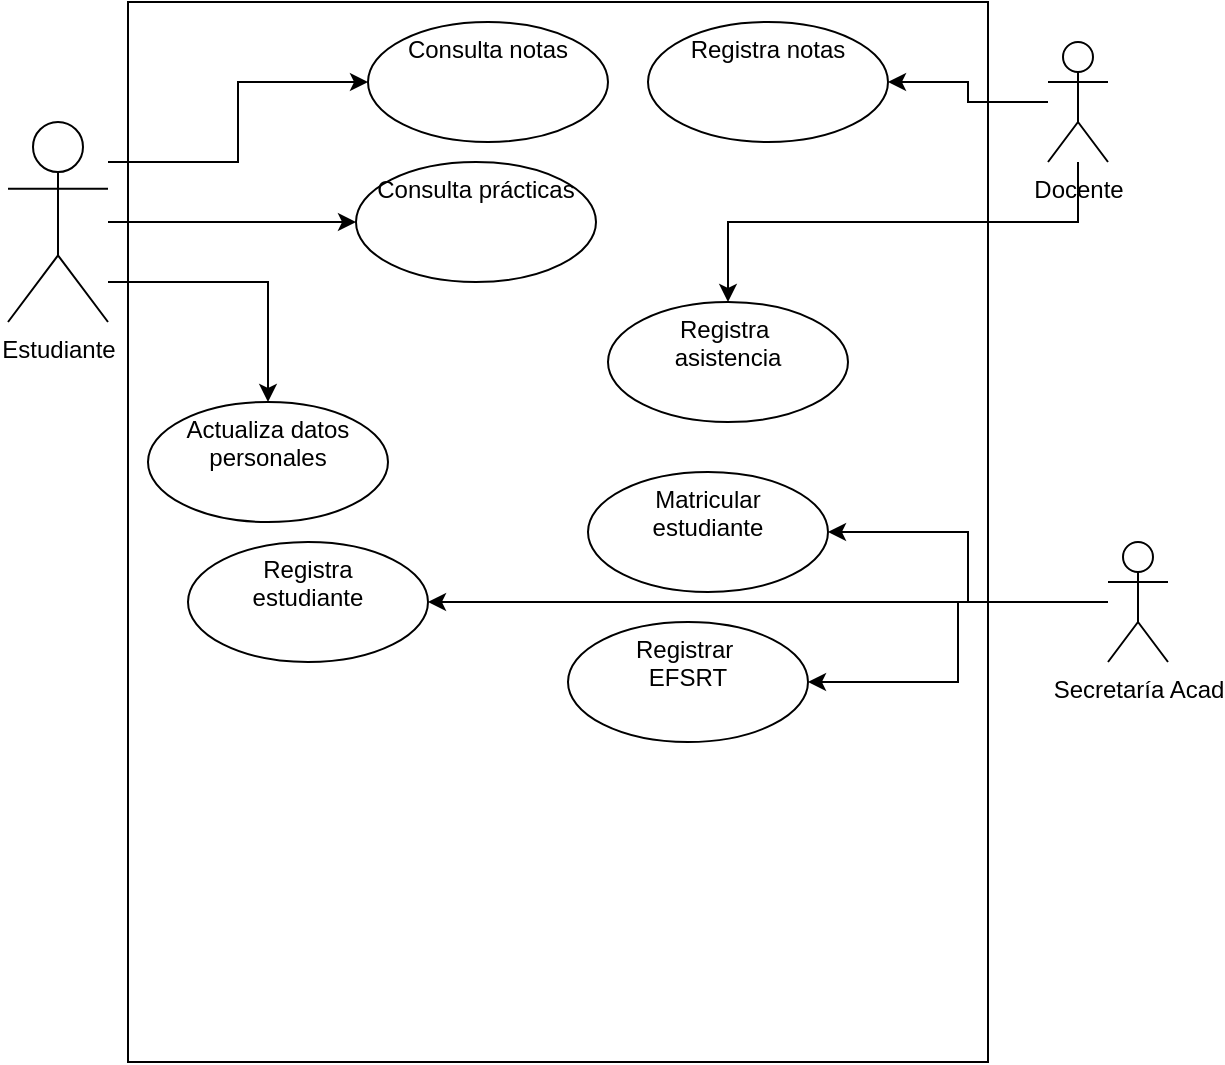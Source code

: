 <mxfile version="18.0.4" type="github">
  <diagram id="979D2GkDzh6TF1tMnSZK" name="Page-1">
    <mxGraphModel dx="868" dy="450" grid="1" gridSize="10" guides="1" tooltips="1" connect="1" arrows="1" fold="1" page="1" pageScale="1" pageWidth="827" pageHeight="1169" math="0" shadow="0">
      <root>
        <mxCell id="0" />
        <mxCell id="1" parent="0" />
        <mxCell id="21N-k8chx8FWT6o2VpNl-9" value="" style="whiteSpace=wrap;html=1;" vertex="1" parent="1">
          <mxGeometry x="180" y="30" width="430" height="530" as="geometry" />
        </mxCell>
        <mxCell id="21N-k8chx8FWT6o2VpNl-15" value="" style="edgeStyle=orthogonalEdgeStyle;rounded=0;orthogonalLoop=1;jettySize=auto;html=1;" edge="1" parent="1" source="21N-k8chx8FWT6o2VpNl-2" target="21N-k8chx8FWT6o2VpNl-14">
          <mxGeometry relative="1" as="geometry">
            <Array as="points">
              <mxPoint x="235" y="110" />
              <mxPoint x="235" y="70" />
            </Array>
          </mxGeometry>
        </mxCell>
        <mxCell id="21N-k8chx8FWT6o2VpNl-17" value="" style="edgeStyle=orthogonalEdgeStyle;rounded=0;orthogonalLoop=1;jettySize=auto;html=1;" edge="1" parent="1" source="21N-k8chx8FWT6o2VpNl-2" target="21N-k8chx8FWT6o2VpNl-16">
          <mxGeometry relative="1" as="geometry" />
        </mxCell>
        <mxCell id="21N-k8chx8FWT6o2VpNl-19" value="" style="edgeStyle=orthogonalEdgeStyle;rounded=0;orthogonalLoop=1;jettySize=auto;html=1;" edge="1" parent="1" source="21N-k8chx8FWT6o2VpNl-2" target="21N-k8chx8FWT6o2VpNl-18">
          <mxGeometry relative="1" as="geometry">
            <Array as="points">
              <mxPoint x="250" y="170" />
            </Array>
          </mxGeometry>
        </mxCell>
        <mxCell id="21N-k8chx8FWT6o2VpNl-2" value="Estudiante" style="shape=umlActor;verticalLabelPosition=bottom;verticalAlign=top;html=1;outlineConnect=0;" vertex="1" parent="1">
          <mxGeometry x="120" y="90" width="50" height="100" as="geometry" />
        </mxCell>
        <mxCell id="21N-k8chx8FWT6o2VpNl-14" value="Consulta notas" style="ellipse;whiteSpace=wrap;html=1;verticalAlign=top;" vertex="1" parent="1">
          <mxGeometry x="300" y="40" width="120" height="60" as="geometry" />
        </mxCell>
        <mxCell id="21N-k8chx8FWT6o2VpNl-16" value="Consulta prácticas" style="ellipse;whiteSpace=wrap;html=1;verticalAlign=top;" vertex="1" parent="1">
          <mxGeometry x="294" y="110" width="120" height="60" as="geometry" />
        </mxCell>
        <mxCell id="21N-k8chx8FWT6o2VpNl-18" value="Actualiza datos personales" style="ellipse;whiteSpace=wrap;html=1;verticalAlign=top;" vertex="1" parent="1">
          <mxGeometry x="190" y="230" width="120" height="60" as="geometry" />
        </mxCell>
        <mxCell id="21N-k8chx8FWT6o2VpNl-23" value="" style="edgeStyle=orthogonalEdgeStyle;rounded=0;orthogonalLoop=1;jettySize=auto;html=1;" edge="1" parent="1" source="21N-k8chx8FWT6o2VpNl-21" target="21N-k8chx8FWT6o2VpNl-22">
          <mxGeometry relative="1" as="geometry" />
        </mxCell>
        <mxCell id="21N-k8chx8FWT6o2VpNl-25" value="" style="edgeStyle=orthogonalEdgeStyle;rounded=0;orthogonalLoop=1;jettySize=auto;html=1;" edge="1" parent="1" source="21N-k8chx8FWT6o2VpNl-21" target="21N-k8chx8FWT6o2VpNl-24">
          <mxGeometry relative="1" as="geometry">
            <Array as="points">
              <mxPoint x="655" y="140" />
              <mxPoint x="480" y="140" />
            </Array>
          </mxGeometry>
        </mxCell>
        <mxCell id="21N-k8chx8FWT6o2VpNl-21" value="Docente" style="shape=umlActor;verticalLabelPosition=bottom;verticalAlign=top;html=1;outlineConnect=0;" vertex="1" parent="1">
          <mxGeometry x="640" y="50" width="30" height="60" as="geometry" />
        </mxCell>
        <mxCell id="21N-k8chx8FWT6o2VpNl-22" value="Registra notas" style="ellipse;whiteSpace=wrap;html=1;verticalAlign=top;" vertex="1" parent="1">
          <mxGeometry x="440" y="40" width="120" height="60" as="geometry" />
        </mxCell>
        <mxCell id="21N-k8chx8FWT6o2VpNl-24" value="Registra&amp;nbsp;&lt;br&gt;asistencia" style="ellipse;whiteSpace=wrap;html=1;verticalAlign=top;" vertex="1" parent="1">
          <mxGeometry x="420" y="180" width="120" height="60" as="geometry" />
        </mxCell>
        <mxCell id="21N-k8chx8FWT6o2VpNl-30" value="" style="edgeStyle=orthogonalEdgeStyle;rounded=0;orthogonalLoop=1;jettySize=auto;html=1;" edge="1" parent="1" source="21N-k8chx8FWT6o2VpNl-27" target="21N-k8chx8FWT6o2VpNl-29">
          <mxGeometry relative="1" as="geometry" />
        </mxCell>
        <mxCell id="21N-k8chx8FWT6o2VpNl-32" value="" style="edgeStyle=orthogonalEdgeStyle;rounded=0;orthogonalLoop=1;jettySize=auto;html=1;" edge="1" parent="1" source="21N-k8chx8FWT6o2VpNl-27" target="21N-k8chx8FWT6o2VpNl-31">
          <mxGeometry relative="1" as="geometry" />
        </mxCell>
        <mxCell id="21N-k8chx8FWT6o2VpNl-34" value="" style="edgeStyle=orthogonalEdgeStyle;rounded=0;orthogonalLoop=1;jettySize=auto;html=1;" edge="1" parent="1" source="21N-k8chx8FWT6o2VpNl-27" target="21N-k8chx8FWT6o2VpNl-33">
          <mxGeometry relative="1" as="geometry" />
        </mxCell>
        <mxCell id="21N-k8chx8FWT6o2VpNl-27" value="Secretaría Acad" style="shape=umlActor;verticalLabelPosition=bottom;verticalAlign=top;html=1;outlineConnect=0;" vertex="1" parent="1">
          <mxGeometry x="670" y="300" width="30" height="60" as="geometry" />
        </mxCell>
        <mxCell id="21N-k8chx8FWT6o2VpNl-29" value="Matricular &lt;br&gt;estudiante" style="ellipse;whiteSpace=wrap;html=1;verticalAlign=top;" vertex="1" parent="1">
          <mxGeometry x="410" y="265" width="120" height="60" as="geometry" />
        </mxCell>
        <mxCell id="21N-k8chx8FWT6o2VpNl-31" value="Registrar&amp;nbsp;&lt;br&gt;EFSRT" style="ellipse;whiteSpace=wrap;html=1;verticalAlign=top;" vertex="1" parent="1">
          <mxGeometry x="400" y="340" width="120" height="60" as="geometry" />
        </mxCell>
        <mxCell id="21N-k8chx8FWT6o2VpNl-33" value="Registra &lt;br&gt;estudiante" style="ellipse;whiteSpace=wrap;html=1;verticalAlign=top;" vertex="1" parent="1">
          <mxGeometry x="210" y="300" width="120" height="60" as="geometry" />
        </mxCell>
      </root>
    </mxGraphModel>
  </diagram>
</mxfile>
